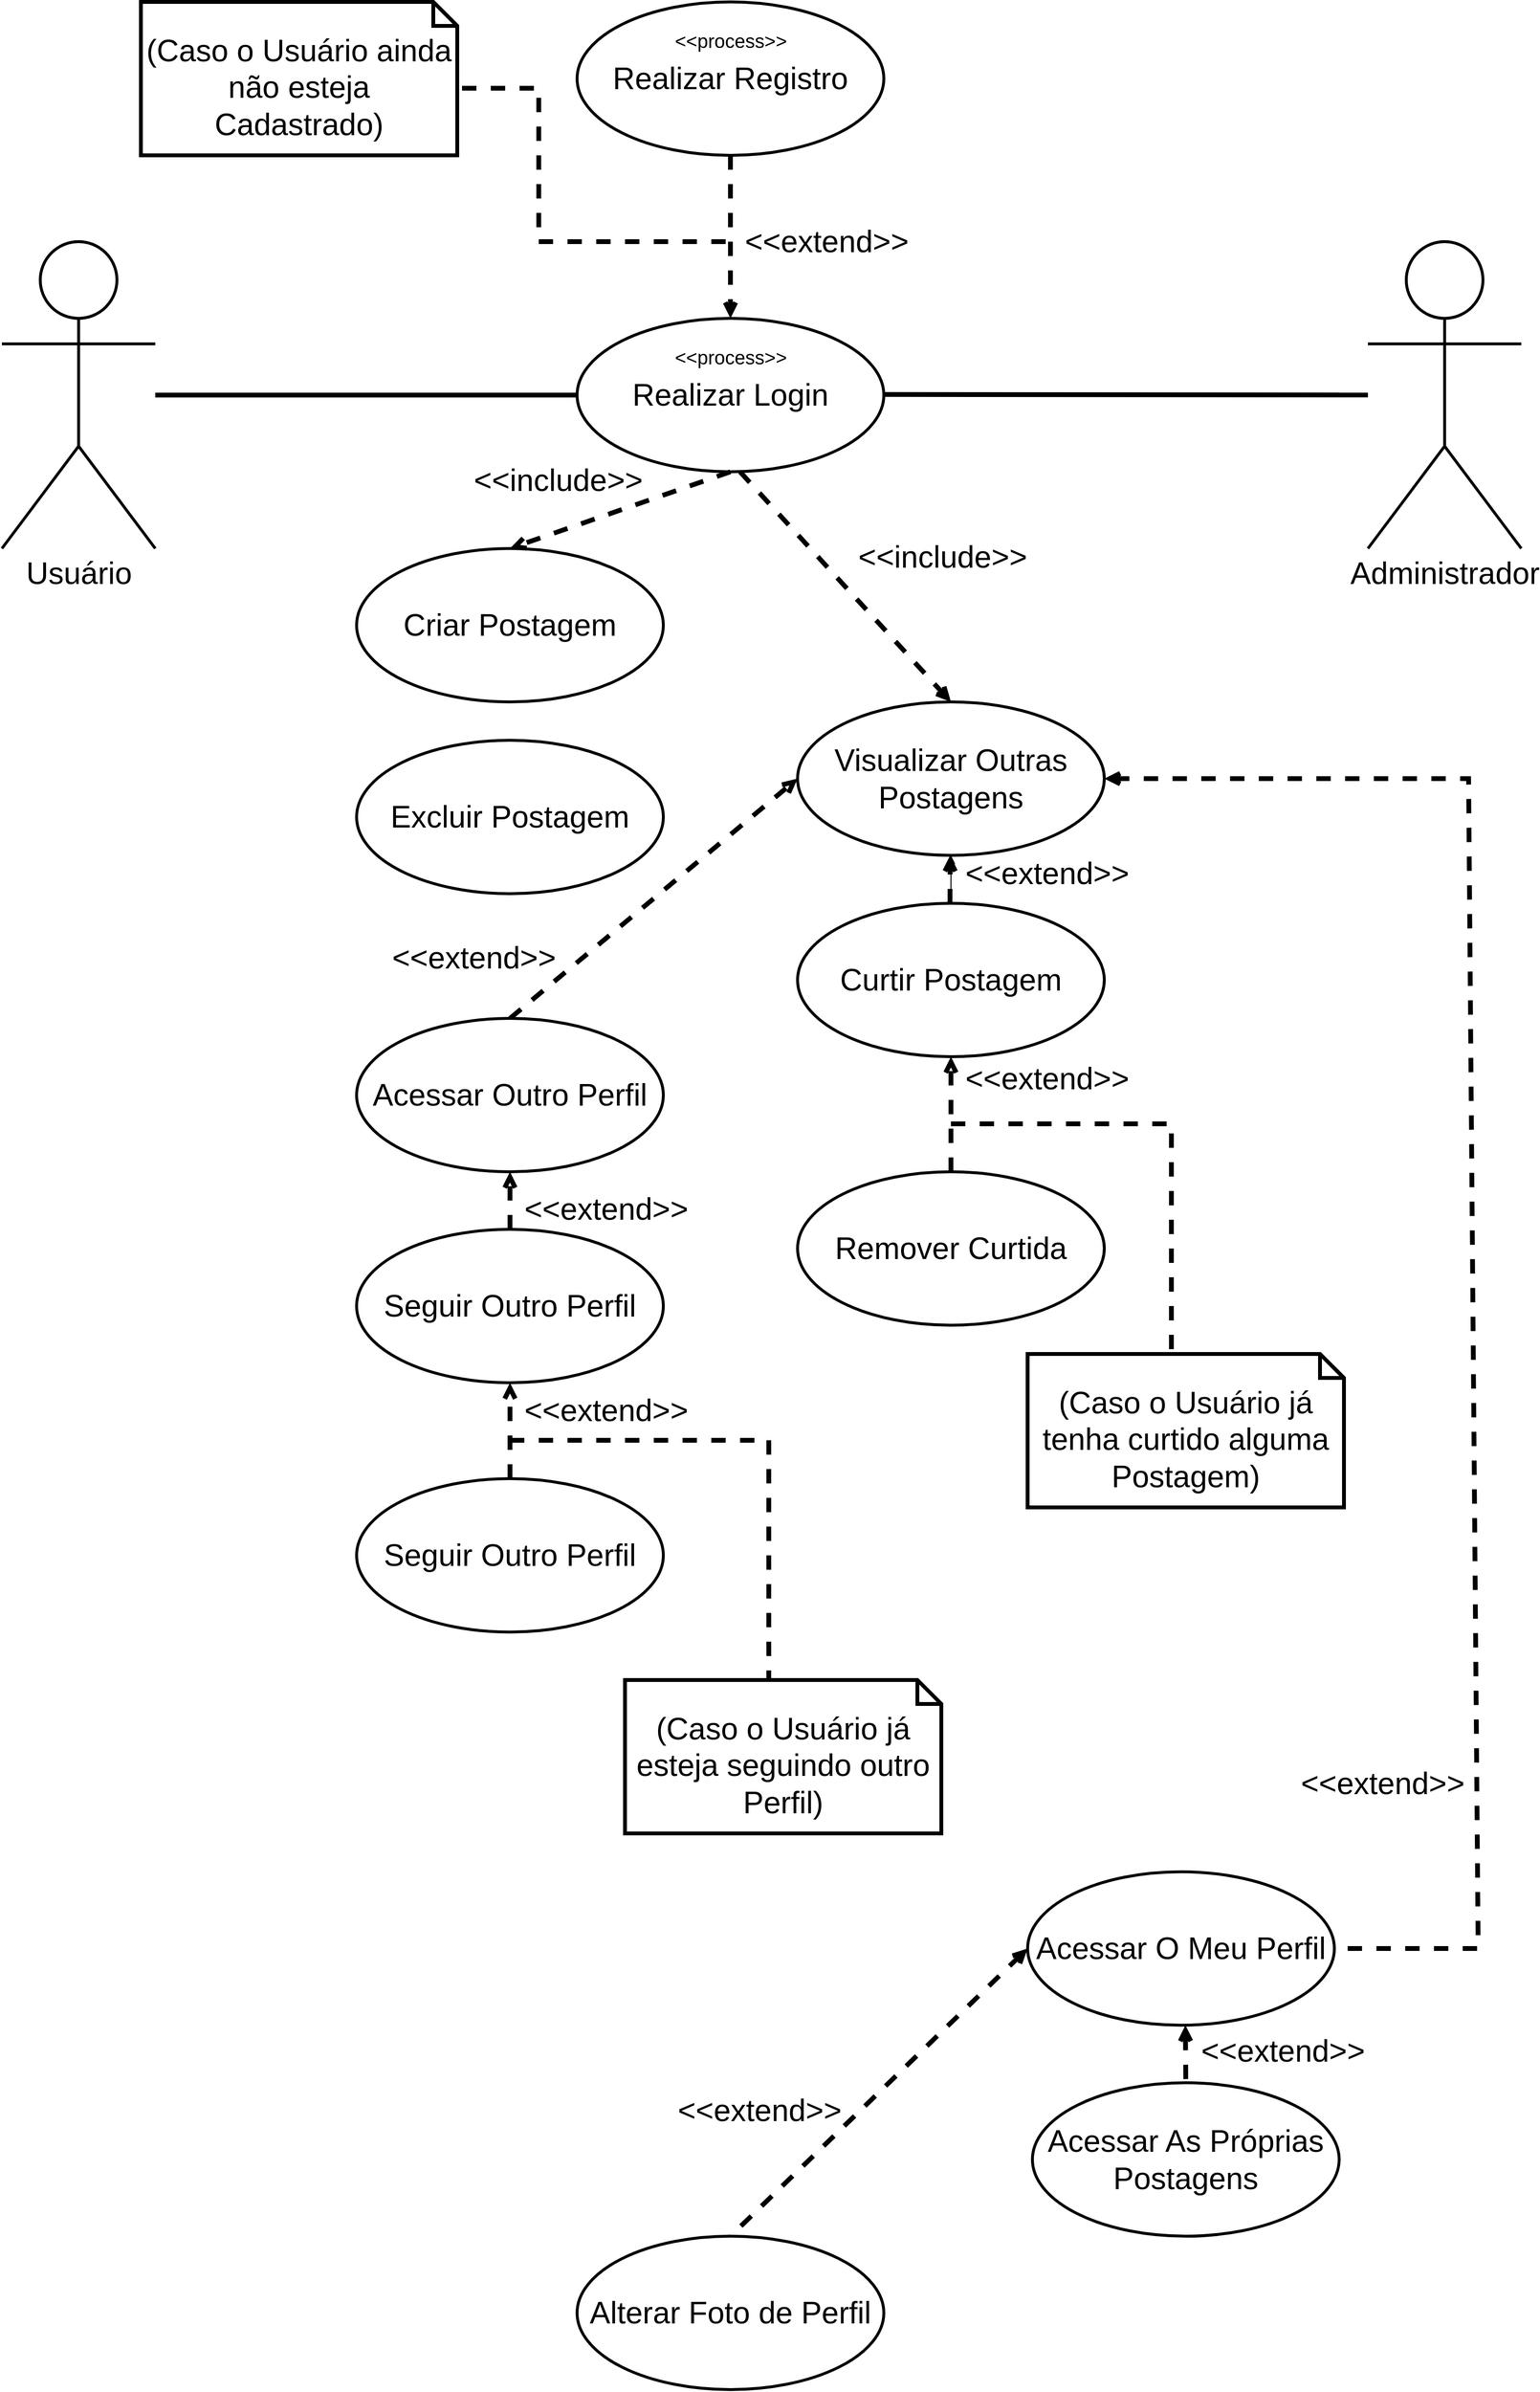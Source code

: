 <mxfile version="24.8.4">
  <diagram name="Page-1" id="Ox3zL68_iwcasz6dOxy_">
    <mxGraphModel dx="1730" dy="2763" grid="1" gridSize="10" guides="1" tooltips="1" connect="1" arrows="1" fold="1" page="1" pageScale="1" pageWidth="850" pageHeight="1100" math="0" shadow="0">
      <root>
        <mxCell id="0" />
        <mxCell id="1" parent="0" />
        <mxCell id="GhDUsiYMYTLdvU3jQH11-1" value="&lt;font style=&quot;font-size: 32px;&quot;&gt;Usuário&lt;/font&gt;" style="shape=umlActor;verticalLabelPosition=bottom;verticalAlign=top;html=1;strokeWidth=3;" vertex="1" parent="1">
          <mxGeometry x="540" y="800" width="160" height="320" as="geometry" />
        </mxCell>
        <mxCell id="GhDUsiYMYTLdvU3jQH11-4" value="&lt;font style=&quot;font-size: 32px;&quot;&gt;Realizar Login&lt;br&gt;&lt;/font&gt;" style="ellipse;whiteSpace=wrap;html=1;strokeWidth=3;" vertex="1" parent="1">
          <mxGeometry x="1140" y="880" width="320" height="160" as="geometry" />
        </mxCell>
        <mxCell id="GhDUsiYMYTLdvU3jQH11-5" value="&lt;font style=&quot;font-size: 32px;&quot;&gt;Administrador&lt;/font&gt;" style="shape=umlActor;verticalLabelPosition=bottom;verticalAlign=top;html=1;strokeWidth=3;" vertex="1" parent="1">
          <mxGeometry x="1965" y="800" width="160" height="320" as="geometry" />
        </mxCell>
        <mxCell id="GhDUsiYMYTLdvU3jQH11-7" value="&lt;font style=&quot;font-size: 32px;&quot;&gt;Realizar Registro&lt;br&gt;&lt;/font&gt;" style="ellipse;whiteSpace=wrap;html=1;strokeWidth=3;" vertex="1" parent="1">
          <mxGeometry x="1140" y="550" width="320" height="160" as="geometry" />
        </mxCell>
        <mxCell id="GhDUsiYMYTLdvU3jQH11-16" value="&lt;font style=&quot;font-size: 32px;&quot;&gt;&amp;lt;&amp;lt;extend&amp;gt;&amp;gt;&lt;/font&gt;" style="html=1;verticalAlign=bottom;labelBackgroundColor=none;endArrow=open;endFill=0;dashed=1;rounded=0;strokeWidth=5;exitX=0.5;exitY=1;exitDx=0;exitDy=0;entryX=0.5;entryY=0;entryDx=0;entryDy=0;" edge="1" parent="1" source="GhDUsiYMYTLdvU3jQH11-7" target="GhDUsiYMYTLdvU3jQH11-4">
          <mxGeometry x="0.294" y="100" width="160" relative="1" as="geometry">
            <mxPoint x="1170" y="800" as="sourcePoint" />
            <mxPoint x="1300" y="880" as="targetPoint" />
            <mxPoint y="1" as="offset" />
          </mxGeometry>
        </mxCell>
        <mxCell id="GhDUsiYMYTLdvU3jQH11-17" value="" style="endArrow=none;html=1;rounded=0;strokeWidth=5;entryX=0;entryY=0.5;entryDx=0;entryDy=0;" edge="1" parent="1" source="GhDUsiYMYTLdvU3jQH11-1" target="GhDUsiYMYTLdvU3jQH11-4">
          <mxGeometry width="50" height="50" relative="1" as="geometry">
            <mxPoint x="1020" y="1000" as="sourcePoint" />
            <mxPoint x="1070" y="950" as="targetPoint" />
          </mxGeometry>
        </mxCell>
        <mxCell id="GhDUsiYMYTLdvU3jQH11-18" value="" style="endArrow=none;html=1;rounded=0;strokeWidth=5;" edge="1" parent="1" target="GhDUsiYMYTLdvU3jQH11-5">
          <mxGeometry width="50" height="50" relative="1" as="geometry">
            <mxPoint x="1460" y="959.41" as="sourcePoint" />
            <mxPoint x="1670" y="959.41" as="targetPoint" />
          </mxGeometry>
        </mxCell>
        <mxCell id="GhDUsiYMYTLdvU3jQH11-25" value="&lt;div align=&quot;center&quot;&gt;&lt;font style=&quot;font-size: 32px;&quot;&gt;(Caso o Usuário ainda não esteja Cadastrado)&lt;/font&gt;&lt;br&gt;&lt;/div&gt;" style="shape=note2;boundedLbl=1;whiteSpace=wrap;html=1;size=25;verticalAlign=top;align=center;strokeWidth=4;" vertex="1" parent="1">
          <mxGeometry x="685" y="550" width="330" height="160" as="geometry" />
        </mxCell>
        <mxCell id="GhDUsiYMYTLdvU3jQH11-32" value="" style="endArrow=none;dashed=1;html=1;rounded=0;strokeWidth=5;" edge="1" parent="1">
          <mxGeometry width="50" height="50" relative="1" as="geometry">
            <mxPoint x="1020" y="640" as="sourcePoint" />
            <mxPoint x="1300" y="800" as="targetPoint" />
            <Array as="points">
              <mxPoint x="1100" y="640" />
              <mxPoint x="1100" y="800" />
            </Array>
          </mxGeometry>
        </mxCell>
        <mxCell id="GhDUsiYMYTLdvU3jQH11-34" value="&lt;font style=&quot;font-size: 20px;&quot;&gt;&amp;lt;&amp;lt;process&amp;gt;&amp;gt;&lt;/font&gt;" style="text;html=1;align=center;verticalAlign=middle;resizable=0;points=[];autosize=1;strokeColor=none;fillColor=none;" vertex="1" parent="1">
          <mxGeometry x="1230" y="900" width="140" height="40" as="geometry" />
        </mxCell>
        <mxCell id="GhDUsiYMYTLdvU3jQH11-35" value="&lt;font style=&quot;font-size: 20px;&quot;&gt;&amp;lt;&amp;lt;process&amp;gt;&amp;gt;&lt;/font&gt;" style="text;html=1;align=center;verticalAlign=middle;resizable=0;points=[];autosize=1;strokeColor=none;fillColor=none;" vertex="1" parent="1">
          <mxGeometry x="1230" y="570" width="140" height="40" as="geometry" />
        </mxCell>
        <mxCell id="GhDUsiYMYTLdvU3jQH11-36" value="&lt;font style=&quot;font-size: 32px;&quot;&gt;Visualizar Outras Postagens&lt;br&gt;&lt;/font&gt;" style="ellipse;whiteSpace=wrap;html=1;strokeWidth=3;" vertex="1" parent="1">
          <mxGeometry x="1370" y="1280" width="320" height="160" as="geometry" />
        </mxCell>
        <mxCell id="GhDUsiYMYTLdvU3jQH11-38" value="&lt;font style=&quot;font-size: 32px;&quot;&gt;Criar Postagem&lt;br&gt;&lt;/font&gt;" style="ellipse;whiteSpace=wrap;html=1;strokeWidth=3;" vertex="1" parent="1">
          <mxGeometry x="910" y="1120" width="320" height="160" as="geometry" />
        </mxCell>
        <mxCell id="GhDUsiYMYTLdvU3jQH11-40" value="&lt;font style=&quot;font-size: 32px;&quot;&gt;&amp;lt;&amp;lt;include&amp;gt;&amp;gt;&lt;/font&gt;" style="html=1;verticalAlign=bottom;labelBackgroundColor=none;endArrow=open;endFill=0;dashed=1;rounded=0;strokeWidth=5;entryX=0.5;entryY=0;entryDx=0;entryDy=0;exitX=0.5;exitY=1;exitDx=0;exitDy=0;" edge="1" parent="1" source="GhDUsiYMYTLdvU3jQH11-4" target="GhDUsiYMYTLdvU3jQH11-38">
          <mxGeometry x="0.477" y="-31" width="160" relative="1" as="geometry">
            <mxPoint x="1280" y="1050" as="sourcePoint" />
            <mxPoint x="1250" y="1160" as="targetPoint" />
            <mxPoint as="offset" />
          </mxGeometry>
        </mxCell>
        <mxCell id="GhDUsiYMYTLdvU3jQH11-41" value="&lt;font style=&quot;font-size: 32px;&quot;&gt;&amp;lt;&amp;lt;include&amp;gt;&amp;gt;&lt;/font&gt;" style="html=1;verticalAlign=bottom;labelBackgroundColor=none;endArrow=open;endFill=0;dashed=1;rounded=0;strokeWidth=5;entryX=0.5;entryY=0;entryDx=0;entryDy=0;exitX=0.5;exitY=1;exitDx=0;exitDy=0;" edge="1" parent="1" target="GhDUsiYMYTLdvU3jQH11-36">
          <mxGeometry x="0.37" y="80" width="160" relative="1" as="geometry">
            <mxPoint x="1310.0" y="1040" as="sourcePoint" />
            <mxPoint x="1540.0" y="1120" as="targetPoint" />
            <mxPoint x="1" as="offset" />
          </mxGeometry>
        </mxCell>
        <mxCell id="GhDUsiYMYTLdvU3jQH11-43" value="&lt;font style=&quot;font-size: 32px;&quot;&gt;Excluir Postagem&lt;br&gt;&lt;/font&gt;" style="ellipse;whiteSpace=wrap;html=1;strokeWidth=3;" vertex="1" parent="1">
          <mxGeometry x="910" y="1320" width="320" height="160" as="geometry" />
        </mxCell>
        <mxCell id="GhDUsiYMYTLdvU3jQH11-64" value="" style="edgeStyle=orthogonalEdgeStyle;rounded=0;orthogonalLoop=1;jettySize=auto;html=1;" edge="1" parent="1" source="GhDUsiYMYTLdvU3jQH11-45" target="GhDUsiYMYTLdvU3jQH11-36">
          <mxGeometry relative="1" as="geometry" />
        </mxCell>
        <mxCell id="GhDUsiYMYTLdvU3jQH11-45" value="&lt;font style=&quot;font-size: 32px;&quot;&gt;Curtir Postagem&lt;br&gt;&lt;/font&gt;" style="ellipse;whiteSpace=wrap;html=1;strokeWidth=3;" vertex="1" parent="1">
          <mxGeometry x="1370" y="1490" width="320" height="160" as="geometry" />
        </mxCell>
        <mxCell id="GhDUsiYMYTLdvU3jQH11-46" value="&lt;font style=&quot;font-size: 32px;&quot;&gt;Remover Curtida&lt;br&gt;&lt;/font&gt;" style="ellipse;whiteSpace=wrap;html=1;strokeWidth=3;" vertex="1" parent="1">
          <mxGeometry x="1370" y="1770" width="320" height="160" as="geometry" />
        </mxCell>
        <mxCell id="GhDUsiYMYTLdvU3jQH11-47" value="&lt;font style=&quot;font-size: 32px;&quot;&gt;&amp;lt;&amp;lt;extend&amp;gt;&amp;gt;&lt;/font&gt;" style="html=1;verticalAlign=bottom;labelBackgroundColor=none;endArrow=open;endFill=0;dashed=1;rounded=0;strokeWidth=5;entryX=0.5;entryY=0;entryDx=0;entryDy=0;" edge="1" parent="1">
          <mxGeometry x="-0.581" y="-101" width="160" relative="1" as="geometry">
            <mxPoint x="1529" y="1490" as="sourcePoint" />
            <mxPoint x="1529.23" y="1440" as="targetPoint" />
            <mxPoint as="offset" />
          </mxGeometry>
        </mxCell>
        <mxCell id="GhDUsiYMYTLdvU3jQH11-48" value="&lt;font style=&quot;font-size: 32px;&quot;&gt;&amp;lt;&amp;lt;extend&amp;gt;&amp;gt;&lt;/font&gt;" style="html=1;verticalAlign=bottom;labelBackgroundColor=none;endArrow=open;endFill=0;dashed=1;rounded=0;strokeWidth=5;exitX=0.5;exitY=0;exitDx=0;exitDy=0;entryX=0;entryY=0.5;entryDx=0;entryDy=0;" edge="1" parent="1" source="GhDUsiYMYTLdvU3jQH11-51" target="GhDUsiYMYTLdvU3jQH11-36">
          <mxGeometry x="-1" y="57" width="160" relative="1" as="geometry">
            <mxPoint x="1275" y="1580" as="sourcePoint" />
            <mxPoint x="1275.36" y="1690" as="targetPoint" />
            <mxPoint x="-2" y="2" as="offset" />
          </mxGeometry>
        </mxCell>
        <mxCell id="GhDUsiYMYTLdvU3jQH11-49" value="" style="endArrow=none;dashed=1;html=1;rounded=0;strokeWidth=5;" edge="1" parent="1">
          <mxGeometry width="50" height="50" relative="1" as="geometry">
            <mxPoint x="1530" y="1720" as="sourcePoint" />
            <mxPoint x="1760" y="1960" as="targetPoint" />
            <Array as="points">
              <mxPoint x="1760" y="1720" />
            </Array>
          </mxGeometry>
        </mxCell>
        <mxCell id="GhDUsiYMYTLdvU3jQH11-50" value="&lt;font style=&quot;font-size: 32px;&quot;&gt;(Caso o Usuário já tenha curtido alguma Postagem)&lt;br&gt;&lt;/font&gt;" style="shape=note2;boundedLbl=1;whiteSpace=wrap;html=1;size=25;verticalAlign=top;align=center;strokeWidth=4;" vertex="1" parent="1">
          <mxGeometry x="1610" y="1960" width="330" height="160" as="geometry" />
        </mxCell>
        <mxCell id="GhDUsiYMYTLdvU3jQH11-51" value="&lt;font style=&quot;font-size: 32px;&quot;&gt;Acessar Outro Perfil&lt;br&gt;&lt;/font&gt;" style="ellipse;whiteSpace=wrap;html=1;strokeWidth=3;" vertex="1" parent="1">
          <mxGeometry x="910" y="1610" width="320" height="160" as="geometry" />
        </mxCell>
        <mxCell id="GhDUsiYMYTLdvU3jQH11-52" value="&lt;font style=&quot;font-size: 32px;&quot;&gt;&amp;lt;&amp;lt;extend&amp;gt;&amp;gt;&lt;/font&gt;" style="html=1;verticalAlign=bottom;labelBackgroundColor=none;endArrow=open;endFill=0;dashed=1;rounded=0;strokeWidth=5;entryX=0.5;entryY=1;entryDx=0;entryDy=0;exitX=0.5;exitY=0;exitDx=0;exitDy=0;" edge="1" parent="1" source="GhDUsiYMYTLdvU3jQH11-46" target="GhDUsiYMYTLdvU3jQH11-45">
          <mxGeometry x="0.279" y="-100" width="160" relative="1" as="geometry">
            <mxPoint x="1539.64" y="1770" as="sourcePoint" />
            <mxPoint x="1540" y="1660" as="targetPoint" />
            <mxPoint as="offset" />
          </mxGeometry>
        </mxCell>
        <mxCell id="GhDUsiYMYTLdvU3jQH11-53" value="&lt;font style=&quot;font-size: 32px;&quot;&gt;Seguir Outro Perfil&lt;br&gt;&lt;/font&gt;" style="ellipse;whiteSpace=wrap;html=1;strokeWidth=3;" vertex="1" parent="1">
          <mxGeometry x="910" y="1830" width="320" height="160" as="geometry" />
        </mxCell>
        <mxCell id="GhDUsiYMYTLdvU3jQH11-54" value="&lt;font style=&quot;font-size: 32px;&quot;&gt;&amp;lt;&amp;lt;extend&amp;gt;&amp;gt;&lt;/font&gt;" style="html=1;verticalAlign=bottom;labelBackgroundColor=none;endArrow=open;endFill=0;dashed=1;rounded=0;strokeWidth=5;entryX=0.5;entryY=1;entryDx=0;entryDy=0;exitX=0.5;exitY=0;exitDx=0;exitDy=0;" edge="1" parent="1" source="GhDUsiYMYTLdvU3jQH11-53" target="GhDUsiYMYTLdvU3jQH11-51">
          <mxGeometry x="-1" y="-100" width="160" relative="1" as="geometry">
            <mxPoint x="1040" y="1790" as="sourcePoint" />
            <mxPoint x="1500" y="1580" as="targetPoint" />
            <mxPoint as="offset" />
          </mxGeometry>
        </mxCell>
        <mxCell id="GhDUsiYMYTLdvU3jQH11-55" value="&lt;font style=&quot;font-size: 32px;&quot;&gt;Seguir Outro Perfil&lt;br&gt;&lt;/font&gt;" style="ellipse;whiteSpace=wrap;html=1;strokeWidth=3;" vertex="1" parent="1">
          <mxGeometry x="910" y="2090" width="320" height="160" as="geometry" />
        </mxCell>
        <mxCell id="GhDUsiYMYTLdvU3jQH11-56" value="&lt;font style=&quot;font-size: 32px;&quot;&gt;&amp;lt;&amp;lt;extend&amp;gt;&amp;gt;&lt;/font&gt;" style="html=1;verticalAlign=bottom;labelBackgroundColor=none;endArrow=open;endFill=0;dashed=1;rounded=0;strokeWidth=5;entryX=0.5;entryY=1;entryDx=0;entryDy=0;exitX=0.5;exitY=0;exitDx=0;exitDy=0;" edge="1" parent="1" source="GhDUsiYMYTLdvU3jQH11-55" target="GhDUsiYMYTLdvU3jQH11-53">
          <mxGeometry y="-100" width="160" relative="1" as="geometry">
            <mxPoint x="1010" y="2050" as="sourcePoint" />
            <mxPoint x="1069.52" y="2050" as="targetPoint" />
            <mxPoint as="offset" />
          </mxGeometry>
        </mxCell>
        <mxCell id="GhDUsiYMYTLdvU3jQH11-57" value="" style="endArrow=none;dashed=1;html=1;rounded=0;strokeWidth=5;" edge="1" parent="1">
          <mxGeometry width="50" height="50" relative="1" as="geometry">
            <mxPoint x="1070" y="2050" as="sourcePoint" />
            <mxPoint x="1340" y="2300" as="targetPoint" />
            <Array as="points">
              <mxPoint x="1340" y="2050" />
            </Array>
          </mxGeometry>
        </mxCell>
        <mxCell id="GhDUsiYMYTLdvU3jQH11-58" value="&lt;font style=&quot;font-size: 32px;&quot;&gt;(Caso o Usuário já esteja seguindo outro Perfil)&lt;br&gt;&lt;/font&gt;" style="shape=note2;boundedLbl=1;whiteSpace=wrap;html=1;size=25;verticalAlign=top;align=center;strokeWidth=4;" vertex="1" parent="1">
          <mxGeometry x="1190" y="2300" width="330" height="160" as="geometry" />
        </mxCell>
        <mxCell id="GhDUsiYMYTLdvU3jQH11-59" value="&lt;font style=&quot;font-size: 32px;&quot;&gt;Acessar O Meu Perfil&lt;br&gt;&lt;/font&gt;" style="ellipse;whiteSpace=wrap;html=1;strokeWidth=3;" vertex="1" parent="1">
          <mxGeometry x="1610" y="2500" width="320" height="160" as="geometry" />
        </mxCell>
        <mxCell id="GhDUsiYMYTLdvU3jQH11-61" value="&lt;font style=&quot;font-size: 32px;&quot;&gt;&amp;lt;&amp;lt;extend&amp;gt;&amp;gt;&lt;/font&gt;" style="html=1;verticalAlign=bottom;labelBackgroundColor=none;endArrow=none;endFill=0;dashed=1;rounded=0;strokeWidth=5;exitX=1;exitY=0.5;exitDx=0;exitDy=0;entryX=1;entryY=0.5;entryDx=0;entryDy=0;startArrow=open;startFill=0;" edge="1" parent="1" source="GhDUsiYMYTLdvU3jQH11-36" target="GhDUsiYMYTLdvU3jQH11-59">
          <mxGeometry x="0.656" y="-99" width="160" relative="1" as="geometry">
            <mxPoint x="2050" y="1790" as="sourcePoint" />
            <mxPoint x="2050" y="1850" as="targetPoint" />
            <mxPoint y="-1" as="offset" />
            <Array as="points">
              <mxPoint x="2070" y="1360" />
              <mxPoint x="2080" y="2580" />
            </Array>
          </mxGeometry>
        </mxCell>
        <mxCell id="GhDUsiYMYTLdvU3jQH11-63" value="&lt;font style=&quot;font-size: 32px;&quot;&gt;Acessar As Próprias Postagens&lt;br&gt;&lt;/font&gt;" style="ellipse;whiteSpace=wrap;html=1;strokeWidth=3;" vertex="1" parent="1">
          <mxGeometry x="1615" y="2720" width="320" height="160" as="geometry" />
        </mxCell>
        <mxCell id="GhDUsiYMYTLdvU3jQH11-66" value="&lt;font style=&quot;font-size: 32px;&quot;&gt;&amp;lt;&amp;lt;extend&amp;gt;&amp;gt;&lt;/font&gt;" style="html=1;verticalAlign=bottom;labelBackgroundColor=none;endArrow=none;endFill=0;dashed=1;rounded=0;strokeWidth=5;entryX=0.5;entryY=0;entryDx=0;entryDy=0;startArrow=open;startFill=0;" edge="1" parent="1" target="GhDUsiYMYTLdvU3jQH11-63">
          <mxGeometry x="0.619" y="101" width="160" relative="1" as="geometry">
            <mxPoint x="1774.6" y="2660" as="sourcePoint" />
            <mxPoint x="1774.83" y="2710" as="targetPoint" />
            <mxPoint as="offset" />
          </mxGeometry>
        </mxCell>
        <mxCell id="GhDUsiYMYTLdvU3jQH11-69" value="&lt;font style=&quot;font-size: 32px;&quot;&gt;Alterar Foto de Perfil&lt;br&gt;&lt;/font&gt;" style="ellipse;whiteSpace=wrap;html=1;strokeWidth=3;" vertex="1" parent="1">
          <mxGeometry x="1140" y="2880" width="320" height="160" as="geometry" />
        </mxCell>
        <mxCell id="GhDUsiYMYTLdvU3jQH11-70" value="&lt;font style=&quot;font-size: 32px;&quot;&gt;&amp;lt;&amp;lt;extend&amp;gt;&amp;gt;&lt;/font&gt;" style="html=1;verticalAlign=bottom;labelBackgroundColor=none;endArrow=none;endFill=0;dashed=1;rounded=0;strokeWidth=5;entryX=0.5;entryY=0;entryDx=0;entryDy=0;startArrow=open;startFill=0;exitX=0;exitY=0.5;exitDx=0;exitDy=0;" edge="1" parent="1" source="GhDUsiYMYTLdvU3jQH11-59" target="GhDUsiYMYTLdvU3jQH11-69">
          <mxGeometry x="0.545" y="-58" width="160" relative="1" as="geometry">
            <mxPoint x="1520" y="2700" as="sourcePoint" />
            <mxPoint x="1520.4" y="2760" as="targetPoint" />
            <mxPoint as="offset" />
          </mxGeometry>
        </mxCell>
      </root>
    </mxGraphModel>
  </diagram>
</mxfile>
